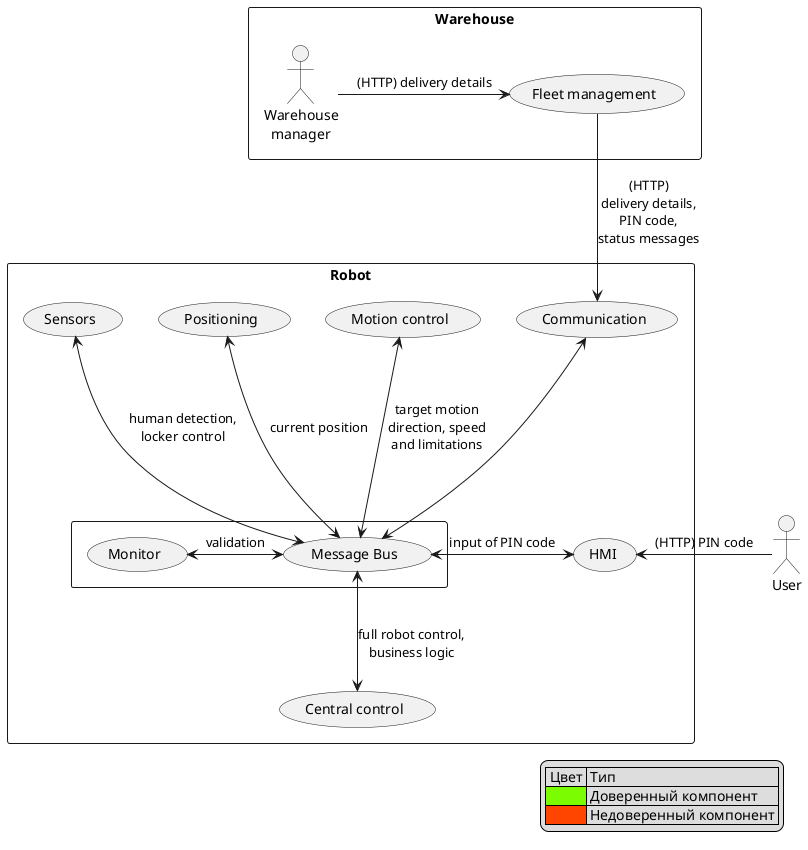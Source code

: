 @startuml

actor User as U

rectangle Warehouse {
    actor "Warehouse\n  manager" as W
    usecase "Fleet management" as FMS

    W -> FMS : (HTTP) delivery details
}

rectangle Robot {
    usecase "Communication" as CS
    usecase "Motion control" as MCU
    usecase "Positioning" as PU
    usecase "Sensors" as SU
    usecase "HMI" as HMI
    usecase "Central control" as CCU

    rectangle {
        usecase "Message Bus" as MB
        usecase "Monitor" as M

        M <-> MB: validation
    }

    FMS --> CS: (HTTP)\ndelivery details,\nPIN code,\nstatus messages

    CS <---> MB

    MB <-down-> CCU: full robot control,\nbusiness logic
    MCU <---> MB: target motion\ndirection, speed\nand limitations
    PU <---> MB: current position
    SU <---> MB: human detection,\nlocker control
    HMI <-> MB : input of PIN code

    U -> HMI: (HTTP) PIN code
}

legend right
    | Цвет | Тип |
    |<#lawngreen> | Доверенный компонент |
    |<#orangered>| Недоверенный компонент |
end legend




@enduml